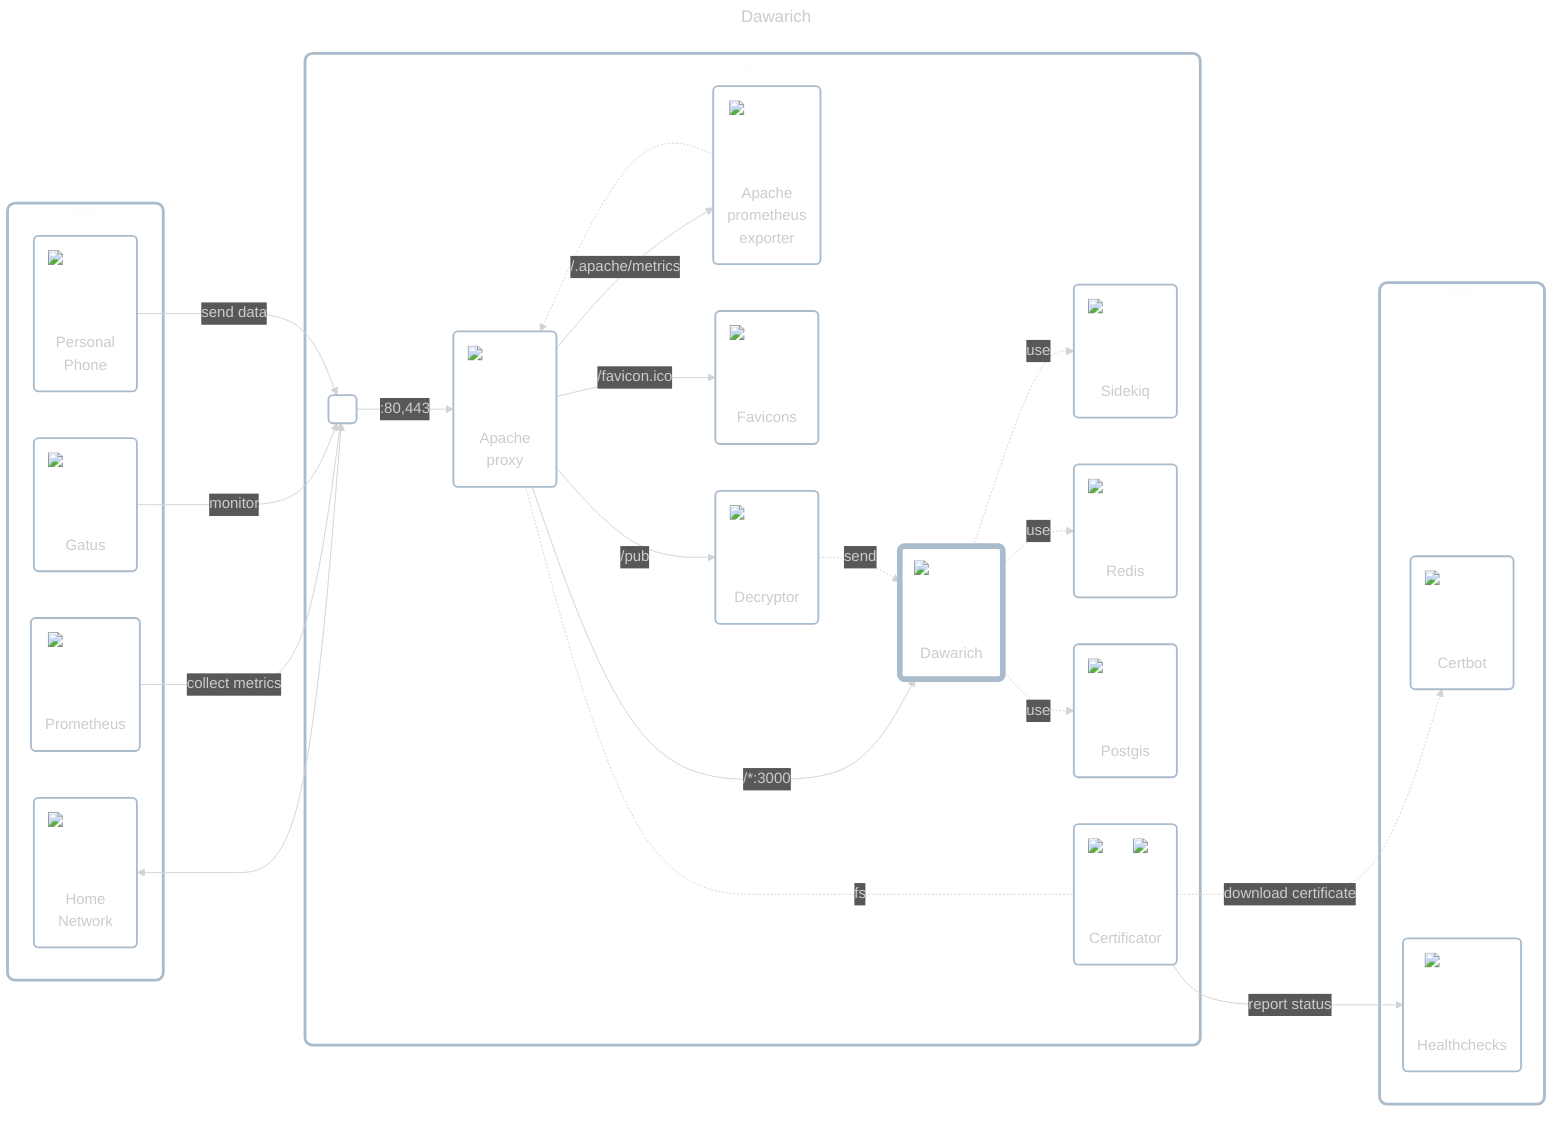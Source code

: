 ---
title: Dawarich
config:
    theme: dark
---

flowchart LR
    classDef cluster fill:#ffffff00,stroke:#aabbccff,stroke-width:3px,rx:8px,ry:8px;
    classDef node fill:#ffffff00,stroke:#aabbccff,stroke-width:2px,rx:5px,ry:5px;
    classDef dashed_border stroke-dasharray:10 6;
    classDef strong_border stroke-width:6px;

    subgraph app_wrapper["App"]
        inbound_interface(" ")
        apache_proxy("<div style='position:relative;width:80px;height:80px;margin:0 auto;margin-bottom:0.5em'><img src='../../../../icons/apache.png' style='min-width:80px;max-width:80px' /></div>Apache<br/>proxy")
        apache_prometheus_exporter("<div style='position:relative;width:80px;height:80px;margin:0 auto;margin-bottom:0.5em'><img src='../../../../icons/apache-prometheus-exporter.png' style='min-width:80px;max-width:80px' /></div>Apache<br/>prometheus<br/>exporter")
        certificator("<div style='position:relative;width:80px;height:80px;margin:0 auto;margin-bottom:1em'><img src='../../../../icons/cronjob.png' style='min-width:32px;max-width:32px;position:absolute;top:0;right:0' /><img src='../../../../icons/lets-encrypt.png' style='min-width:80px;max-width:80px' /></div>Certificator")
        favicons("<div style='position:relative;width:80px;height:80px;margin:0 auto;margin-bottom:0.5em'><img src='../../../../icons/picture.png' style='min-width:80px;max-width:80px' /></div>Favicons")
        decryptor("<div style='position:relative;width:80px;height:80px;margin:0 auto;margin-bottom:0.5em'><img src='../../../../icons/placeholder.png' style='min-width:80px;max-width:80px' /></div>Decryptor")
        dawarich("<div style='position:relative;width:80px;height:80px;margin:0 auto;margin-bottom:0.5em'><img src='../../../../icons/dawarich.png' style='min-width:80px;max-width:80px' /></div>Dawarich")
        class dawarich strong_border;
        redis("<div style='position:relative;width:80px;height:80px;margin:0 auto;margin-bottom:0.5em'><img src='../../../../icons/redis.png' style='min-width:80px;max-width:80px' /></div>Redis")
        postgis("<div style='position:relative;width:80px;height:80px;margin:0 auto;margin-bottom:0.5em'><img src='../../../../icons/postgres.png' style='min-width:80px;max-width:80px' /></div>Postgis")
        sidekiq("<div style='position:relative;width:80px;height:80px;margin:0 auto;margin-bottom:0.5em'><img src='../../../../icons/placeholder.png' style='min-width:80px;max-width:80px' /></div>Sidekiq")

        inbound_interface -->|:80,443| apache_proxy -->|/*:3000| dawarich
        apache_prometheus_exporter -.-> apache_proxy -->|/.apache/metrics| apache_prometheus_exporter
        apache_proxy -.-|fs| certificator
        apache_proxy -->|/favicon.ico| favicons
        dawarich -.->|use| redis & postgis & sidekiq
        apache_proxy -->|/pub| decryptor -.->|send| dawarich
    end

    subgraph others_1["Others"]
        home_network("<div style='position:relative;width:80px;height:80px;margin:0 auto;margin-bottom:0.1em'><img src='../../../../icons/network.png' style='min-width:80px;max-width:80px' /></div>Home<br/>Network")
        prometheus("<div style='position:relative;width:80px;height:80px;margin:0 auto;margin-bottom:0.5em'><img src='../../../../icons/prometheus.png' style='min-width:80px;max-width:80px' /></div>Prometheus")
        gatus("<div style='position:relative;width:80px;height:80px;margin:0 auto;margin-bottom:0.5em'><img src='../../../../icons/gatus.png' style='min-width:80px;max-width:80px' /></div>Gatus")
        phone("<div style='position:relative;width:80px;height:80px;margin:0 auto;margin-bottom:0.5em'><img src='../../../../icons/phone.png' style='min-width:80px;max-width:80px' /></div>Personal<br/>Phone")

        home_network <--> inbound_interface
        prometheus -->|collect metrics| inbound_interface
        gatus -->|monitor| inbound_interface
        phone -->|send data| inbound_interface
    end

    subgraph others_2["Others"]
        certbot("<div style='position:relative;width:80px;height:80px;margin:0 auto;margin-bottom:0.5em'><img src='../../../../icons/lets-encrypt.png' style='min-width:80px;max-width:80px' /></div>Certbot")
        healthchecks("<div style='position:relative;width:80px;height:80px;margin:0 auto;margin-bottom:0.5em'><img src='../../../../icons/healthchecks.png' style='min-width:80px;max-width:80px' /></div>Healthchecks")

        certificator -->|report status| healthchecks
        certificator -.->|download certificate| certbot
    end

    certificator & sidekiq ~~~ others_2